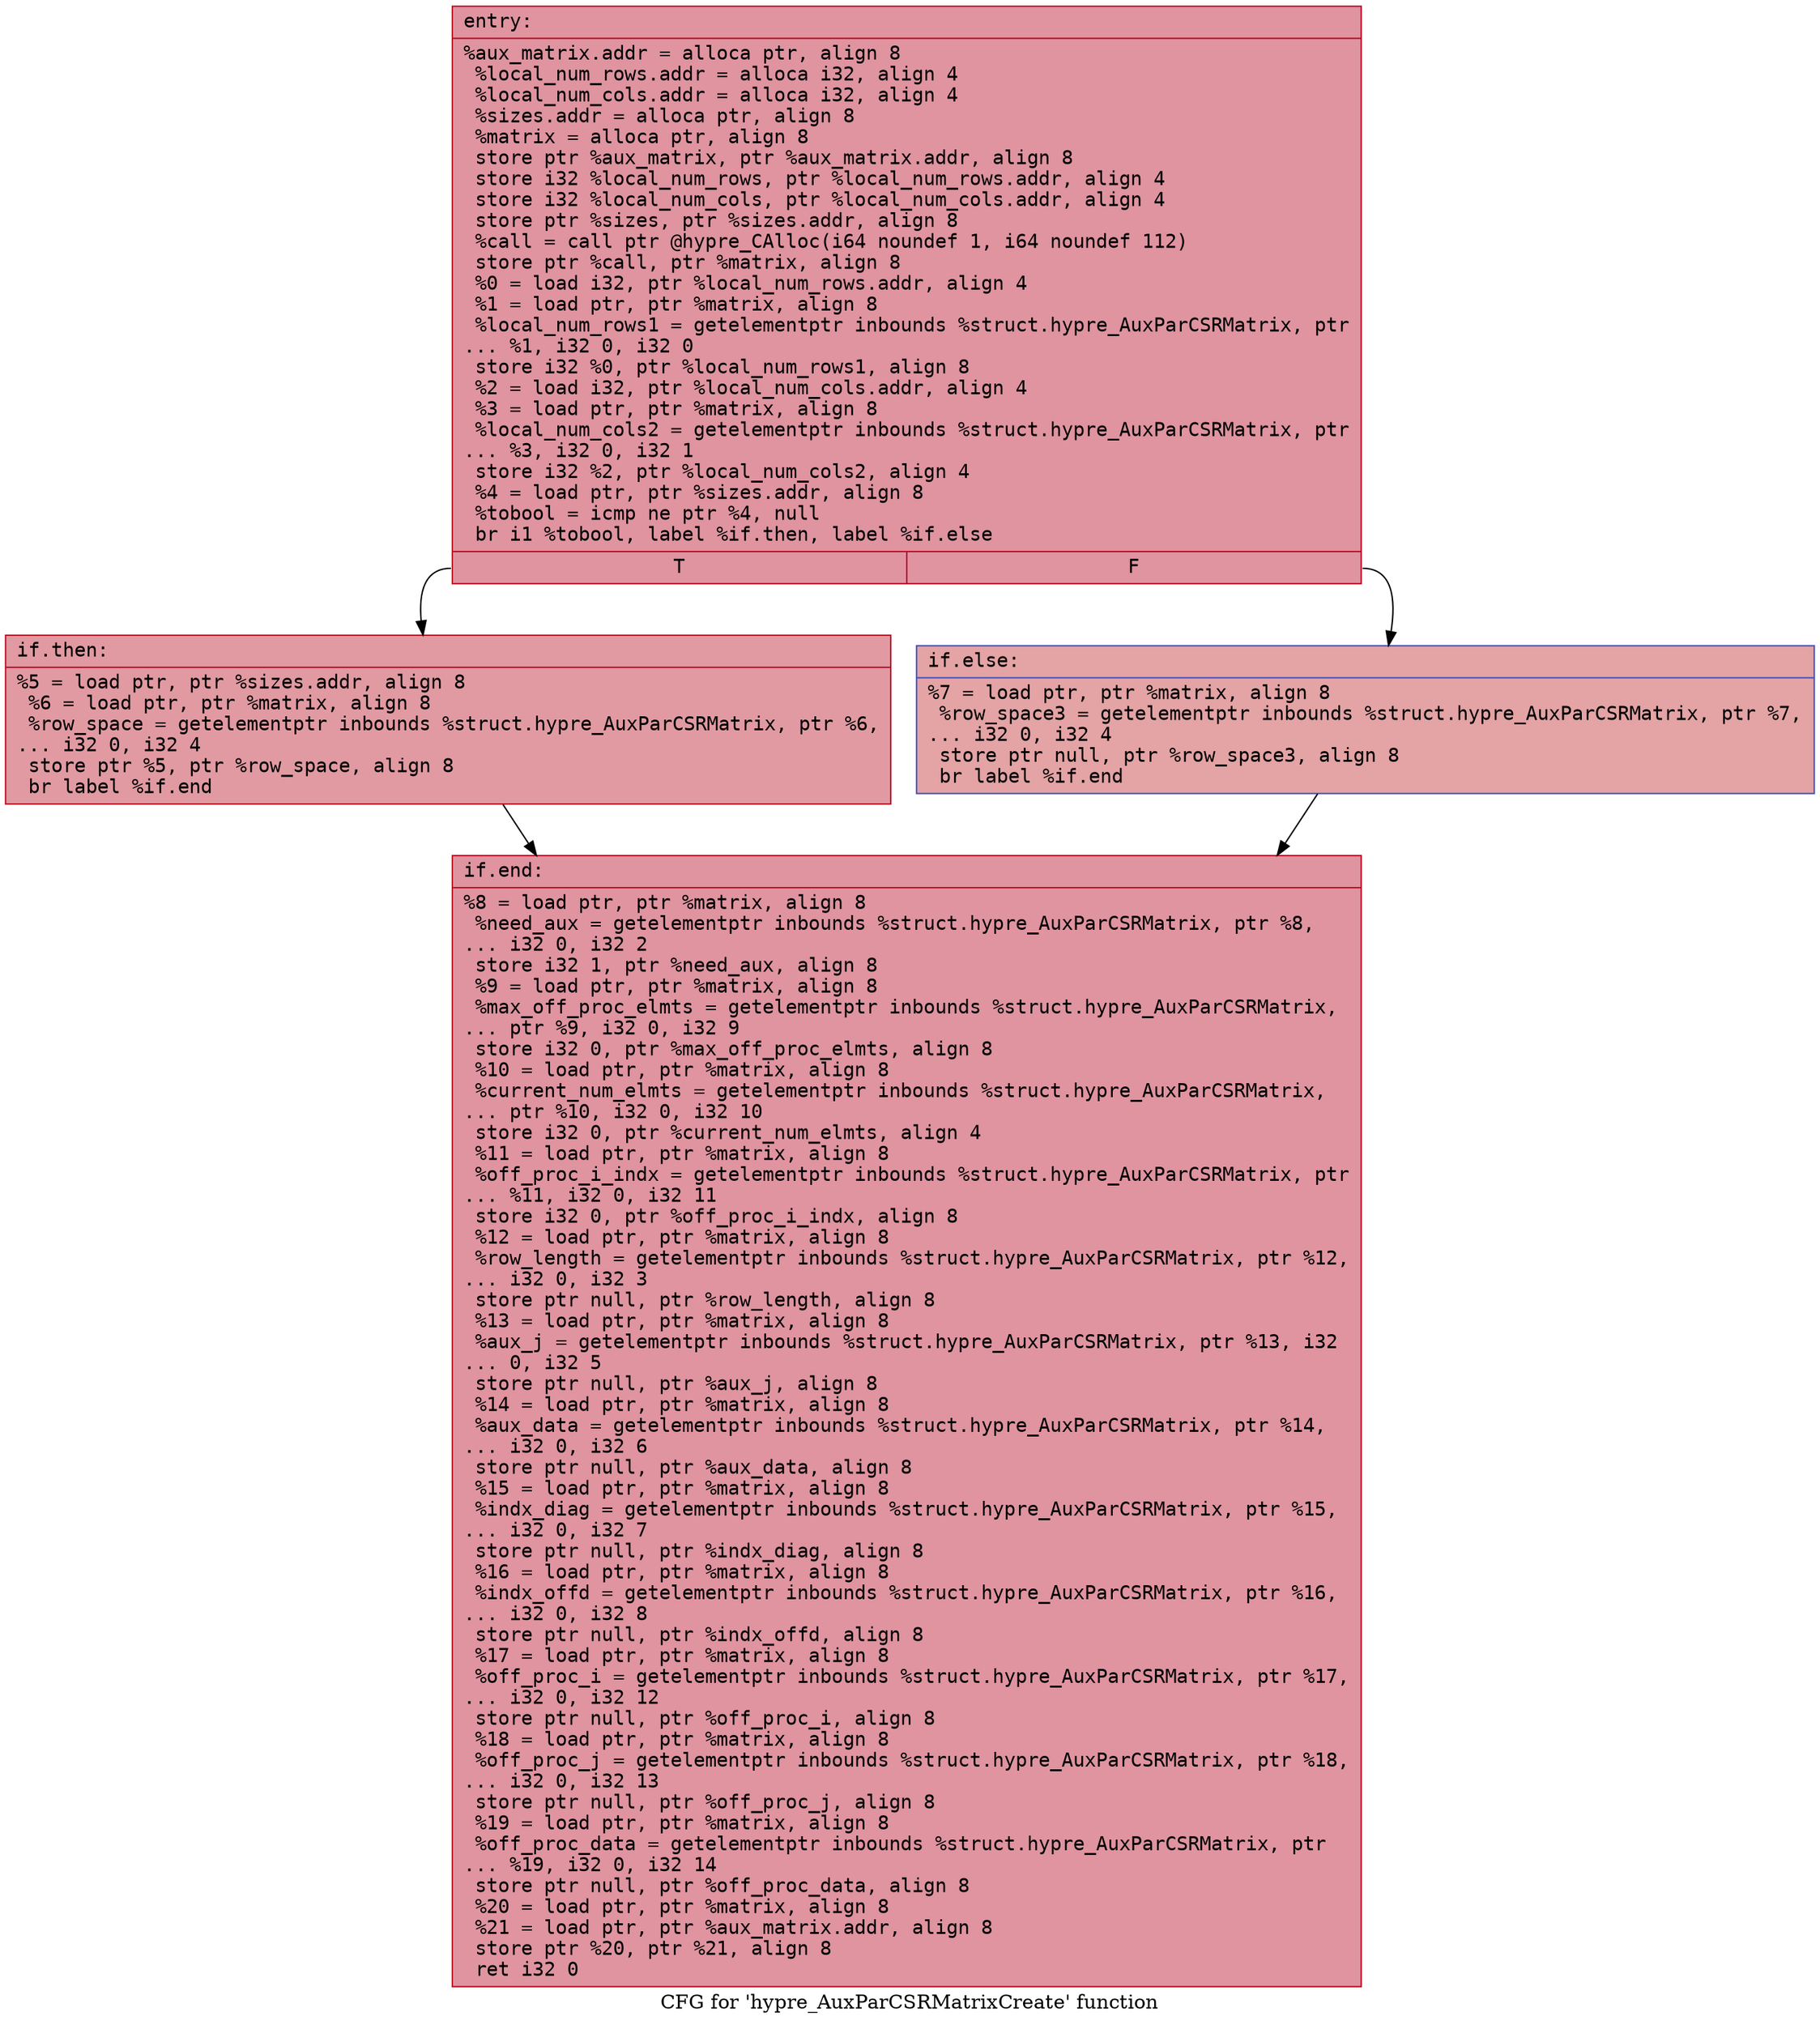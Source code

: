 digraph "CFG for 'hypre_AuxParCSRMatrixCreate' function" {
	label="CFG for 'hypre_AuxParCSRMatrixCreate' function";

	Node0x55cc61370ab0 [shape=record,color="#b70d28ff", style=filled, fillcolor="#b70d2870" fontname="Courier",label="{entry:\l|  %aux_matrix.addr = alloca ptr, align 8\l  %local_num_rows.addr = alloca i32, align 4\l  %local_num_cols.addr = alloca i32, align 4\l  %sizes.addr = alloca ptr, align 8\l  %matrix = alloca ptr, align 8\l  store ptr %aux_matrix, ptr %aux_matrix.addr, align 8\l  store i32 %local_num_rows, ptr %local_num_rows.addr, align 4\l  store i32 %local_num_cols, ptr %local_num_cols.addr, align 4\l  store ptr %sizes, ptr %sizes.addr, align 8\l  %call = call ptr @hypre_CAlloc(i64 noundef 1, i64 noundef 112)\l  store ptr %call, ptr %matrix, align 8\l  %0 = load i32, ptr %local_num_rows.addr, align 4\l  %1 = load ptr, ptr %matrix, align 8\l  %local_num_rows1 = getelementptr inbounds %struct.hypre_AuxParCSRMatrix, ptr\l... %1, i32 0, i32 0\l  store i32 %0, ptr %local_num_rows1, align 8\l  %2 = load i32, ptr %local_num_cols.addr, align 4\l  %3 = load ptr, ptr %matrix, align 8\l  %local_num_cols2 = getelementptr inbounds %struct.hypre_AuxParCSRMatrix, ptr\l... %3, i32 0, i32 1\l  store i32 %2, ptr %local_num_cols2, align 4\l  %4 = load ptr, ptr %sizes.addr, align 8\l  %tobool = icmp ne ptr %4, null\l  br i1 %tobool, label %if.then, label %if.else\l|{<s0>T|<s1>F}}"];
	Node0x55cc61370ab0:s0 -> Node0x55cc61374980[tooltip="entry -> if.then\nProbability 62.50%" ];
	Node0x55cc61370ab0:s1 -> Node0x55cc613749f0[tooltip="entry -> if.else\nProbability 37.50%" ];
	Node0x55cc61374980 [shape=record,color="#b70d28ff", style=filled, fillcolor="#bb1b2c70" fontname="Courier",label="{if.then:\l|  %5 = load ptr, ptr %sizes.addr, align 8\l  %6 = load ptr, ptr %matrix, align 8\l  %row_space = getelementptr inbounds %struct.hypre_AuxParCSRMatrix, ptr %6,\l... i32 0, i32 4\l  store ptr %5, ptr %row_space, align 8\l  br label %if.end\l}"];
	Node0x55cc61374980 -> Node0x55cc61374dd0[tooltip="if.then -> if.end\nProbability 100.00%" ];
	Node0x55cc613749f0 [shape=record,color="#3d50c3ff", style=filled, fillcolor="#c32e3170" fontname="Courier",label="{if.else:\l|  %7 = load ptr, ptr %matrix, align 8\l  %row_space3 = getelementptr inbounds %struct.hypre_AuxParCSRMatrix, ptr %7,\l... i32 0, i32 4\l  store ptr null, ptr %row_space3, align 8\l  br label %if.end\l}"];
	Node0x55cc613749f0 -> Node0x55cc61374dd0[tooltip="if.else -> if.end\nProbability 100.00%" ];
	Node0x55cc61374dd0 [shape=record,color="#b70d28ff", style=filled, fillcolor="#b70d2870" fontname="Courier",label="{if.end:\l|  %8 = load ptr, ptr %matrix, align 8\l  %need_aux = getelementptr inbounds %struct.hypre_AuxParCSRMatrix, ptr %8,\l... i32 0, i32 2\l  store i32 1, ptr %need_aux, align 8\l  %9 = load ptr, ptr %matrix, align 8\l  %max_off_proc_elmts = getelementptr inbounds %struct.hypre_AuxParCSRMatrix,\l... ptr %9, i32 0, i32 9\l  store i32 0, ptr %max_off_proc_elmts, align 8\l  %10 = load ptr, ptr %matrix, align 8\l  %current_num_elmts = getelementptr inbounds %struct.hypre_AuxParCSRMatrix,\l... ptr %10, i32 0, i32 10\l  store i32 0, ptr %current_num_elmts, align 4\l  %11 = load ptr, ptr %matrix, align 8\l  %off_proc_i_indx = getelementptr inbounds %struct.hypre_AuxParCSRMatrix, ptr\l... %11, i32 0, i32 11\l  store i32 0, ptr %off_proc_i_indx, align 8\l  %12 = load ptr, ptr %matrix, align 8\l  %row_length = getelementptr inbounds %struct.hypre_AuxParCSRMatrix, ptr %12,\l... i32 0, i32 3\l  store ptr null, ptr %row_length, align 8\l  %13 = load ptr, ptr %matrix, align 8\l  %aux_j = getelementptr inbounds %struct.hypre_AuxParCSRMatrix, ptr %13, i32\l... 0, i32 5\l  store ptr null, ptr %aux_j, align 8\l  %14 = load ptr, ptr %matrix, align 8\l  %aux_data = getelementptr inbounds %struct.hypre_AuxParCSRMatrix, ptr %14,\l... i32 0, i32 6\l  store ptr null, ptr %aux_data, align 8\l  %15 = load ptr, ptr %matrix, align 8\l  %indx_diag = getelementptr inbounds %struct.hypre_AuxParCSRMatrix, ptr %15,\l... i32 0, i32 7\l  store ptr null, ptr %indx_diag, align 8\l  %16 = load ptr, ptr %matrix, align 8\l  %indx_offd = getelementptr inbounds %struct.hypre_AuxParCSRMatrix, ptr %16,\l... i32 0, i32 8\l  store ptr null, ptr %indx_offd, align 8\l  %17 = load ptr, ptr %matrix, align 8\l  %off_proc_i = getelementptr inbounds %struct.hypre_AuxParCSRMatrix, ptr %17,\l... i32 0, i32 12\l  store ptr null, ptr %off_proc_i, align 8\l  %18 = load ptr, ptr %matrix, align 8\l  %off_proc_j = getelementptr inbounds %struct.hypre_AuxParCSRMatrix, ptr %18,\l... i32 0, i32 13\l  store ptr null, ptr %off_proc_j, align 8\l  %19 = load ptr, ptr %matrix, align 8\l  %off_proc_data = getelementptr inbounds %struct.hypre_AuxParCSRMatrix, ptr\l... %19, i32 0, i32 14\l  store ptr null, ptr %off_proc_data, align 8\l  %20 = load ptr, ptr %matrix, align 8\l  %21 = load ptr, ptr %aux_matrix.addr, align 8\l  store ptr %20, ptr %21, align 8\l  ret i32 0\l}"];
}
